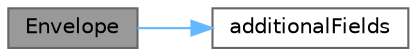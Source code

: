 digraph "Envelope"
{
 // INTERACTIVE_SVG=YES
 // LATEX_PDF_SIZE
  bgcolor="transparent";
  edge [fontname=Helvetica,fontsize=10,labelfontname=Helvetica,labelfontsize=10];
  node [fontname=Helvetica,fontsize=10,shape=box,height=0.2,width=0.4];
  rankdir="LR";
  Node1 [label="Envelope",height=0.2,width=0.4,color="gray40", fillcolor="grey60", style="filled", fontcolor="black",tooltip="Constructor with netting set details, with additional fields."];
  Node1 -> Node2 [color="steelblue1",style="solid"];
  Node2 [label="additionalFields",height=0.2,width=0.4,color="grey40", fillcolor="white", style="filled",URL="$classore_1_1data_1_1_envelope.html#a654d5b401a9198029a68c0a323d4b889",tooltip=" "];
}
